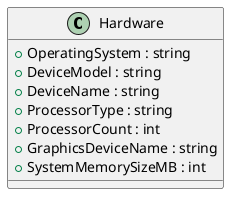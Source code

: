 @startuml
class Hardware {
    + OperatingSystem : string
    + DeviceModel : string
    + DeviceName : string
    + ProcessorType : string
    + ProcessorCount : int
    + GraphicsDeviceName : string
    + SystemMemorySizeMB : int
}
@enduml
